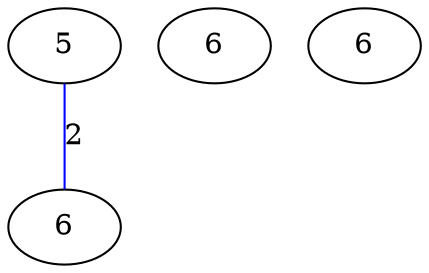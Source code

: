 graph G {
	0 [label="5"];
	1 [label="6"];
	2 [label="6"];
	3 [label="6"];
	0 -- 1 [label="2", color=blue];
}